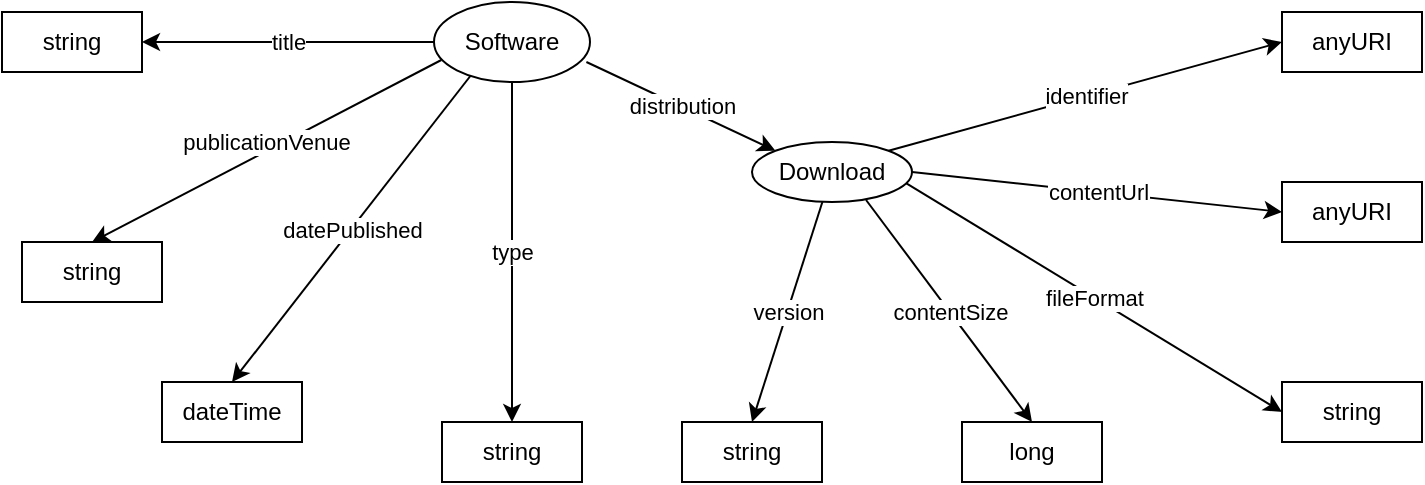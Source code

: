 <mxfile version="13.6.2" type="device"><diagram id="QvAwIgWpewgERSZ7QjqT" name="Page-1"><mxGraphModel dx="1350" dy="816" grid="1" gridSize="10" guides="1" tooltips="1" connect="1" arrows="1" fold="1" page="1" pageScale="1" pageWidth="827" pageHeight="1169" math="0" shadow="0"><root><mxCell id="0"/><mxCell id="1" parent="0"/><mxCell id="_5zHjiUECjDofJ0MLJ5X-1" value="Software" style="ellipse;whiteSpace=wrap;html=1;" parent="1" vertex="1"><mxGeometry x="356" y="110" width="78" height="40" as="geometry"/></mxCell><mxCell id="_5zHjiUECjDofJ0MLJ5X-6" value="string" style="rounded=0;whiteSpace=wrap;html=1;" parent="1" vertex="1"><mxGeometry x="140" y="115" width="70" height="30" as="geometry"/></mxCell><mxCell id="_5zHjiUECjDofJ0MLJ5X-7" value="string" style="rounded=0;whiteSpace=wrap;html=1;" parent="1" vertex="1"><mxGeometry x="150" y="230" width="70" height="30" as="geometry"/></mxCell><mxCell id="_5zHjiUECjDofJ0MLJ5X-8" value="dateTime" style="rounded=0;whiteSpace=wrap;html=1;" parent="1" vertex="1"><mxGeometry x="220" y="300" width="70" height="30" as="geometry"/></mxCell><mxCell id="_5zHjiUECjDofJ0MLJ5X-9" value="string" style="rounded=0;whiteSpace=wrap;html=1;" parent="1" vertex="1"><mxGeometry x="480" y="320" width="70" height="30" as="geometry"/></mxCell><mxCell id="_5zHjiUECjDofJ0MLJ5X-11" value="" style="endArrow=classic;html=1;entryX=1;entryY=0.5;entryDx=0;entryDy=0;exitX=0;exitY=0.5;exitDx=0;exitDy=0;" parent="1" source="_5zHjiUECjDofJ0MLJ5X-1" target="_5zHjiUECjDofJ0MLJ5X-6" edge="1"><mxGeometry relative="1" as="geometry"><mxPoint x="371" y="130" as="sourcePoint"/><mxPoint x="460" y="420" as="targetPoint"/></mxGeometry></mxCell><mxCell id="_5zHjiUECjDofJ0MLJ5X-12" value="title" style="edgeLabel;resizable=0;html=1;align=center;verticalAlign=middle;" parent="_5zHjiUECjDofJ0MLJ5X-11" connectable="0" vertex="1"><mxGeometry relative="1" as="geometry"/></mxCell><mxCell id="_5zHjiUECjDofJ0MLJ5X-13" value="" style="endArrow=classic;html=1;entryX=0.5;entryY=0;entryDx=0;entryDy=0;exitX=0.047;exitY=0.725;exitDx=0;exitDy=0;exitPerimeter=0;" parent="1" source="_5zHjiUECjDofJ0MLJ5X-1" target="_5zHjiUECjDofJ0MLJ5X-7" edge="1"><mxGeometry relative="1" as="geometry"><mxPoint x="401" y="142" as="sourcePoint"/><mxPoint x="460" y="420" as="targetPoint"/></mxGeometry></mxCell><mxCell id="_5zHjiUECjDofJ0MLJ5X-14" value="publicationVenue" style="edgeLabel;resizable=0;html=1;align=center;verticalAlign=middle;" parent="_5zHjiUECjDofJ0MLJ5X-13" connectable="0" vertex="1"><mxGeometry relative="1" as="geometry"><mxPoint x="-0.41" y="-4.56" as="offset"/></mxGeometry></mxCell><mxCell id="_5zHjiUECjDofJ0MLJ5X-15" value="" style="endArrow=classic;html=1;entryX=0.5;entryY=0;entryDx=0;entryDy=0;exitX=0.233;exitY=0.925;exitDx=0;exitDy=0;exitPerimeter=0;" parent="1" source="_5zHjiUECjDofJ0MLJ5X-1" target="_5zHjiUECjDofJ0MLJ5X-8" edge="1"><mxGeometry relative="1" as="geometry"><mxPoint x="360" y="420" as="sourcePoint"/><mxPoint x="460" y="420" as="targetPoint"/></mxGeometry></mxCell><mxCell id="_5zHjiUECjDofJ0MLJ5X-16" value="datePublished" style="edgeLabel;resizable=0;html=1;align=center;verticalAlign=middle;" parent="_5zHjiUECjDofJ0MLJ5X-15" connectable="0" vertex="1"><mxGeometry relative="1" as="geometry"/></mxCell><mxCell id="_5zHjiUECjDofJ0MLJ5X-17" value="" style="endArrow=classic;html=1;entryX=0.5;entryY=0;entryDx=0;entryDy=0;" parent="1" source="V80u1U57bAzpC0tbWE9_-12" target="_5zHjiUECjDofJ0MLJ5X-9" edge="1"><mxGeometry relative="1" as="geometry"><mxPoint x="637" y="179" as="sourcePoint"/><mxPoint x="460" y="420" as="targetPoint"/></mxGeometry></mxCell><mxCell id="_5zHjiUECjDofJ0MLJ5X-18" value="version" style="edgeLabel;resizable=0;html=1;align=center;verticalAlign=middle;" parent="_5zHjiUECjDofJ0MLJ5X-17" connectable="0" vertex="1"><mxGeometry relative="1" as="geometry"/></mxCell><mxCell id="_5zHjiUECjDofJ0MLJ5X-21" value="string" style="rounded=0;whiteSpace=wrap;html=1;" parent="1" vertex="1"><mxGeometry x="360" y="320" width="70" height="30" as="geometry"/></mxCell><mxCell id="_5zHjiUECjDofJ0MLJ5X-23" value="" style="endArrow=classic;html=1;entryX=0.5;entryY=0;entryDx=0;entryDy=0;exitX=0.5;exitY=1;exitDx=0;exitDy=0;" parent="1" source="_5zHjiUECjDofJ0MLJ5X-1" target="_5zHjiUECjDofJ0MLJ5X-21" edge="1"><mxGeometry relative="1" as="geometry"><mxPoint x="610" y="170" as="sourcePoint"/><mxPoint x="460" y="420" as="targetPoint"/><Array as="points"/></mxGeometry></mxCell><mxCell id="_5zHjiUECjDofJ0MLJ5X-24" value="type" style="edgeLabel;resizable=0;html=1;align=center;verticalAlign=middle;" parent="_5zHjiUECjDofJ0MLJ5X-23" connectable="0" vertex="1"><mxGeometry relative="1" as="geometry"/></mxCell><mxCell id="8ZNGx7x8USihoB38_62n-2" value="" style="endArrow=classic;html=1;exitX=0.977;exitY=0.75;exitDx=0;exitDy=0;entryX=0;entryY=0;entryDx=0;entryDy=0;exitPerimeter=0;" parent="1" source="_5zHjiUECjDofJ0MLJ5X-1" target="V80u1U57bAzpC0tbWE9_-12" edge="1"><mxGeometry relative="1" as="geometry"><mxPoint x="360" y="420" as="sourcePoint"/><mxPoint x="460" y="420" as="targetPoint"/></mxGeometry></mxCell><mxCell id="8ZNGx7x8USihoB38_62n-3" value="distribution" style="edgeLabel;resizable=0;html=1;align=center;verticalAlign=middle;" parent="8ZNGx7x8USihoB38_62n-2" connectable="0" vertex="1"><mxGeometry relative="1" as="geometry"/></mxCell><mxCell id="V80u1U57bAzpC0tbWE9_-3" value="long" style="rounded=0;whiteSpace=wrap;html=1;" parent="1" vertex="1"><mxGeometry x="620" y="320" width="70" height="30" as="geometry"/></mxCell><mxCell id="V80u1U57bAzpC0tbWE9_-4" value="string" style="rounded=0;whiteSpace=wrap;html=1;" parent="1" vertex="1"><mxGeometry x="780" y="300" width="70" height="30" as="geometry"/></mxCell><mxCell id="V80u1U57bAzpC0tbWE9_-5" value="anyURI" style="rounded=0;whiteSpace=wrap;html=1;" parent="1" vertex="1"><mxGeometry x="780" y="200" width="70" height="30" as="geometry"/></mxCell><mxCell id="V80u1U57bAzpC0tbWE9_-6" value="" style="endArrow=classic;html=1;entryX=0.5;entryY=0;entryDx=0;entryDy=0;exitX=0.713;exitY=0.967;exitDx=0;exitDy=0;exitPerimeter=0;" parent="1" source="V80u1U57bAzpC0tbWE9_-12" target="V80u1U57bAzpC0tbWE9_-3" edge="1"><mxGeometry relative="1" as="geometry"><mxPoint x="640.44" y="95" as="sourcePoint"/><mxPoint x="630.44" y="340" as="targetPoint"/></mxGeometry></mxCell><mxCell id="V80u1U57bAzpC0tbWE9_-7" value="contentSize" style="edgeLabel;resizable=0;html=1;align=center;verticalAlign=middle;" parent="V80u1U57bAzpC0tbWE9_-6" connectable="0" vertex="1"><mxGeometry relative="1" as="geometry"/></mxCell><mxCell id="V80u1U57bAzpC0tbWE9_-8" value="" style="endArrow=classic;html=1;entryX=0;entryY=0.5;entryDx=0;entryDy=0;exitX=0.96;exitY=0.68;exitDx=0;exitDy=0;exitPerimeter=0;" parent="1" source="V80u1U57bAzpC0tbWE9_-12" target="V80u1U57bAzpC0tbWE9_-4" edge="1"><mxGeometry relative="1" as="geometry"><mxPoint x="648.44" y="81" as="sourcePoint"/><mxPoint x="630.44" y="340" as="targetPoint"/></mxGeometry></mxCell><mxCell id="V80u1U57bAzpC0tbWE9_-9" value="fileFormat" style="edgeLabel;resizable=0;html=1;align=center;verticalAlign=middle;" parent="V80u1U57bAzpC0tbWE9_-8" connectable="0" vertex="1"><mxGeometry relative="1" as="geometry"/></mxCell><mxCell id="V80u1U57bAzpC0tbWE9_-10" value="" style="endArrow=classic;html=1;entryX=0;entryY=0.5;entryDx=0;entryDy=0;exitX=1;exitY=0.5;exitDx=0;exitDy=0;" parent="1" source="V80u1U57bAzpC0tbWE9_-12" target="V80u1U57bAzpC0tbWE9_-5" edge="1"><mxGeometry relative="1" as="geometry"><mxPoint x="650.44" y="80" as="sourcePoint"/><mxPoint x="630.44" y="340" as="targetPoint"/></mxGeometry></mxCell><mxCell id="V80u1U57bAzpC0tbWE9_-11" value="contentUrl" style="edgeLabel;resizable=0;html=1;align=center;verticalAlign=middle;" parent="V80u1U57bAzpC0tbWE9_-10" connectable="0" vertex="1"><mxGeometry relative="1" as="geometry"/></mxCell><mxCell id="V80u1U57bAzpC0tbWE9_-12" value="Download" style="ellipse;whiteSpace=wrap;html=1;" parent="1" vertex="1"><mxGeometry x="515" y="180" width="80" height="30" as="geometry"/></mxCell><mxCell id="V80u1U57bAzpC0tbWE9_-13" value="anyURI" style="rounded=0;whiteSpace=wrap;html=1;" parent="1" vertex="1"><mxGeometry x="780" y="115" width="70" height="30" as="geometry"/></mxCell><mxCell id="V80u1U57bAzpC0tbWE9_-14" value="" style="endArrow=classic;html=1;exitX=1;exitY=0;exitDx=0;exitDy=0;entryX=0;entryY=0.5;entryDx=0;entryDy=0;" parent="1" source="V80u1U57bAzpC0tbWE9_-12" target="V80u1U57bAzpC0tbWE9_-13" edge="1"><mxGeometry relative="1" as="geometry"><mxPoint x="530.44" y="420" as="sourcePoint"/><mxPoint x="630.44" y="420" as="targetPoint"/></mxGeometry></mxCell><mxCell id="V80u1U57bAzpC0tbWE9_-15" value="identifier" style="edgeLabel;resizable=0;html=1;align=center;verticalAlign=middle;" parent="V80u1U57bAzpC0tbWE9_-14" connectable="0" vertex="1"><mxGeometry relative="1" as="geometry"/></mxCell></root></mxGraphModel></diagram></mxfile>